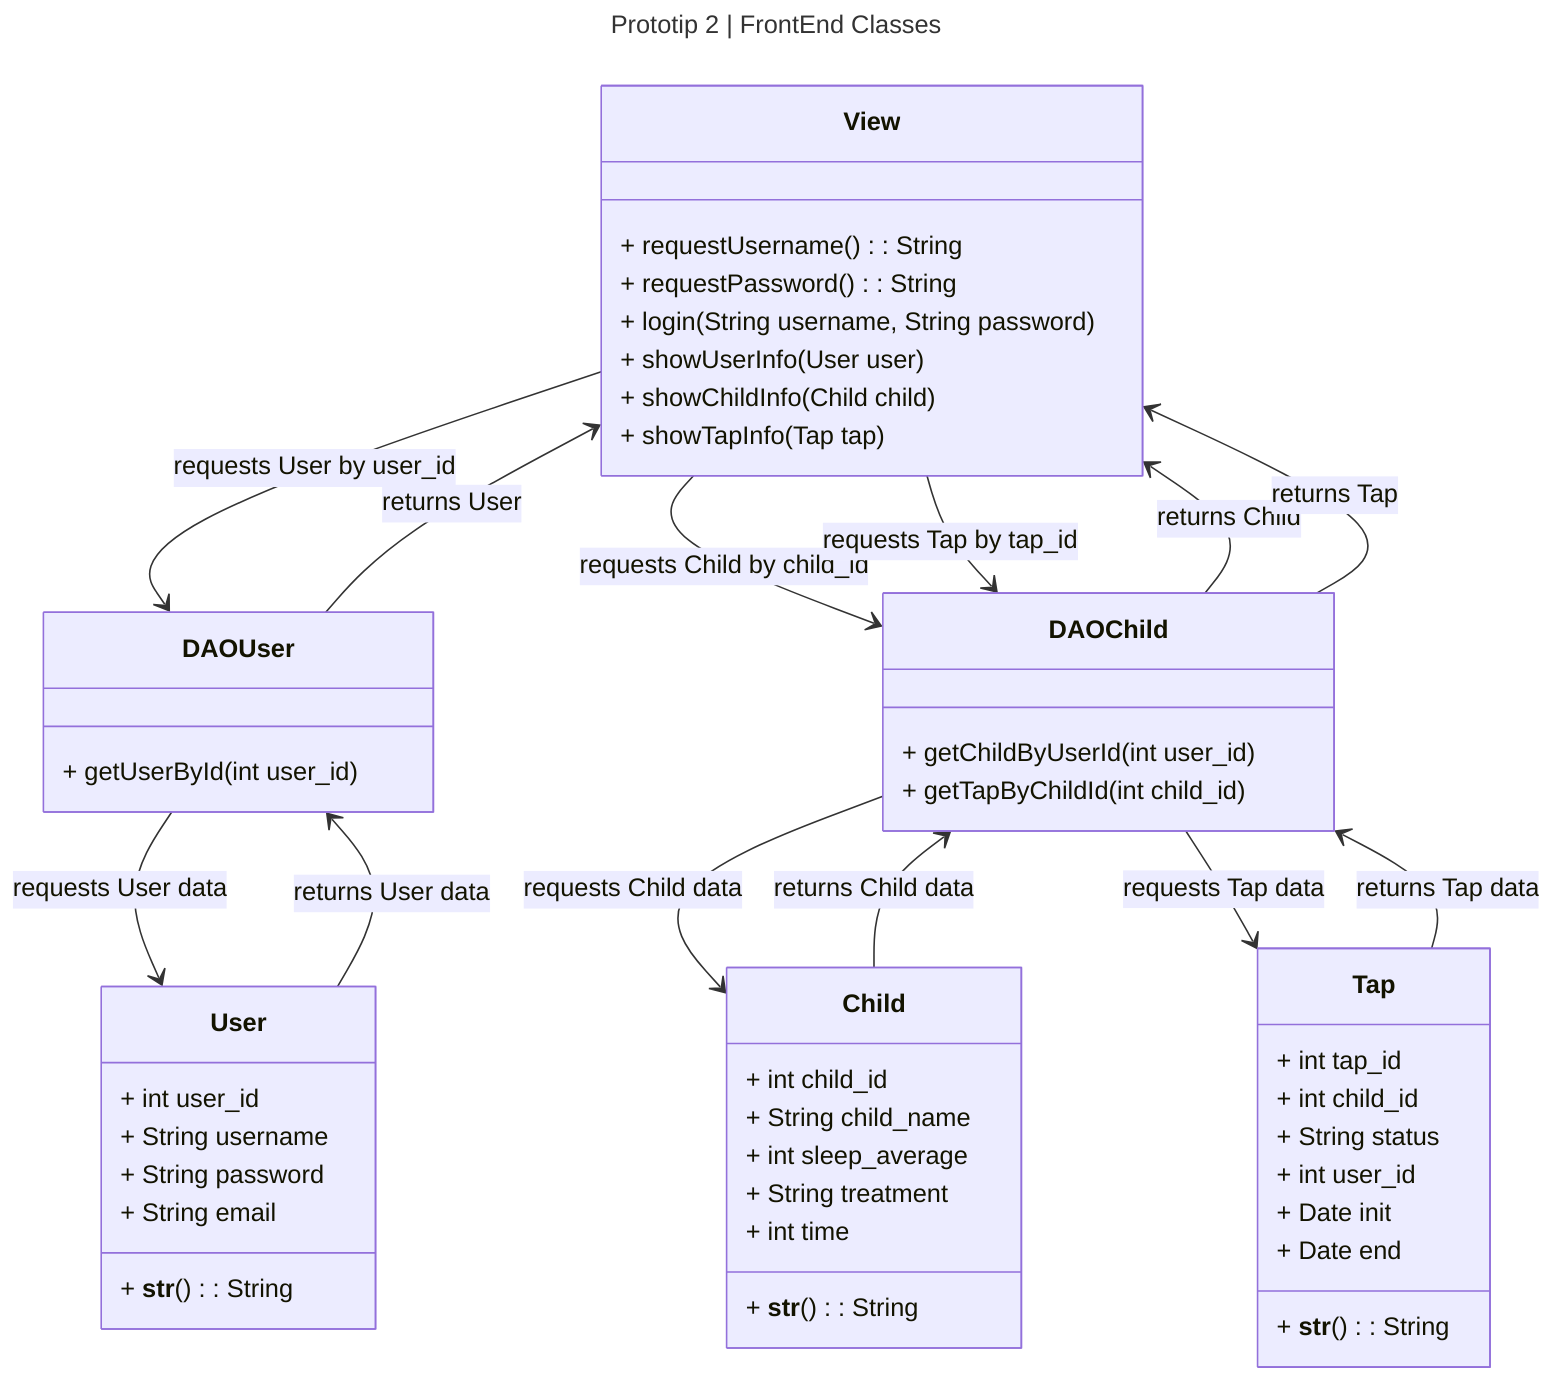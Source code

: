---
title: Prototip 2 | FrontEnd Classes
---
classDiagram
    class View {
        + requestUsername() : String 
        + requestPassword() : String
        + login(String username, String password)
        + showUserInfo(User user)
        + showChildInfo(Child child)
        + showTapInfo(Tap tap)
    }

    class DAOUser {
        + getUserById(int user_id)
    }

    class User {
        + int user_id
        + String username
        + String password
        + String email
        + __str__() : String
    }

    class DAOChild {
        + getChildByUserId(int user_id)
        + getTapByChildId(int child_id)
    }

    class Child {
        + int child_id
        + String child_name
        + int sleep_average
        + String treatment
        + int time
        + __str__() : String
    }

    class Tap {
        + int tap_id
        + int child_id
        + String status
        + int user_id
        + Date init
        + Date end
        + __str__() : String
    }

    View --> DAOUser : requests User by user_id
    DAOUser --> View : returns User
    View --> DAOChild : requests Child by child_id
    DAOChild --> View : returns Child
    View --> DAOChild : requests Tap by tap_id
    DAOChild --> View : returns Tap
    DAOUser --> User : requests User data
    User --> DAOUser : returns User data
    DAOChild --> Child : requests Child data
    Child --> DAOChild : returns Child data
    DAOChild --> Tap : requests Tap data
    Tap --> DAOChild : returns Tap data